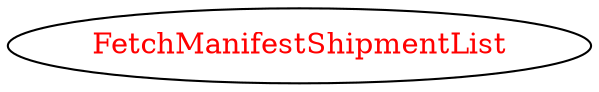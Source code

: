 digraph dependencyGraph {
 concentrate=true;
 ranksep="2.0";
 rankdir="LR"; 
 splines="ortho";
"FetchManifestShipmentList" [fontcolor="red"];
}